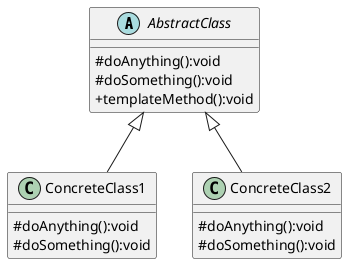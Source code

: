 @startuml
skinparam classAttributeIconSize 0
abstract class AbstractClass {
    #doAnything():void
    #doSomething():void
    +templateMethod():void
}
class ConcreteClass1 {
    #doAnything():void
    #doSomething():void
}
class ConcreteClass2 {
    #doAnything():void
    #doSomething():void
}

AbstractClass <|-- ConcreteClass1
AbstractClass <|-- ConcreteClass2


@enduml